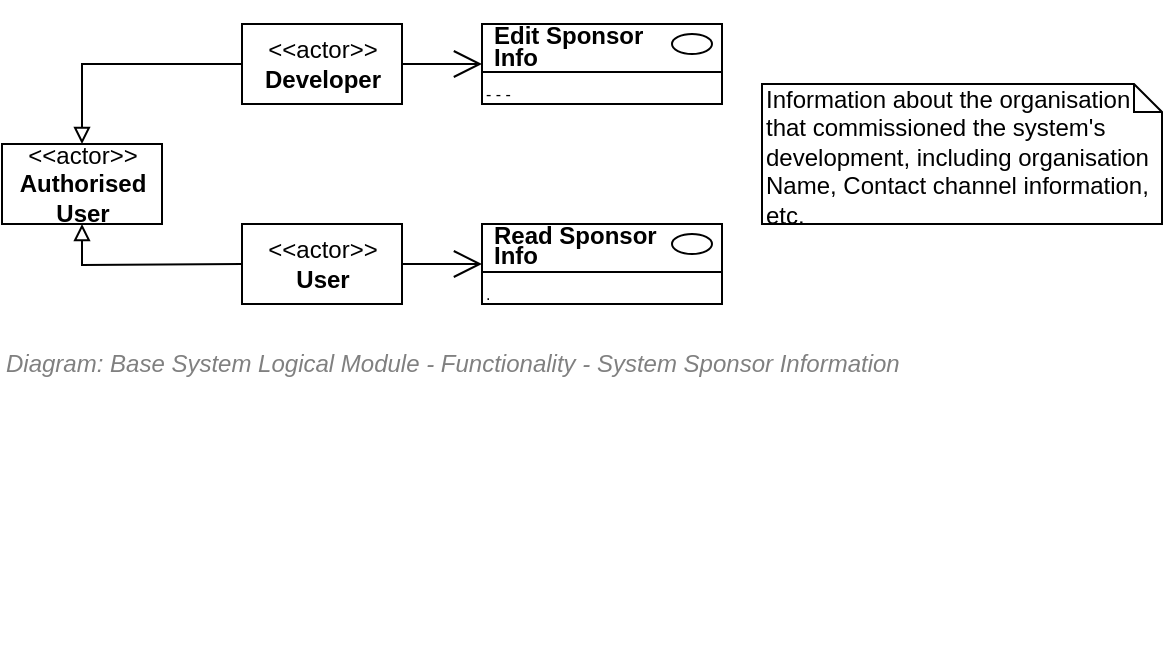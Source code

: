<mxfile compressed="false" version="20.3.0" type="device">
  <diagram name="Functionality/System Logical Module/Sponsor Information" id="qD6M_oxDVMBFMefki04I">
    <mxGraphModel dx="782" dy="549" grid="1" gridSize="10" guides="1" tooltips="1" connect="1" arrows="1" fold="1" page="1" pageScale="1" pageWidth="827" pageHeight="1169" math="0" shadow="0">
      <root>
        <mxCell id="EUdj9k4-ygwC6GXZzMeQ-0" />
        <mxCell id="DUBSgx6bod0XztLXTJJ8-1" value="Notes" parent="EUdj9k4-ygwC6GXZzMeQ-0" />
        <mxCell id="DUBSgx6bod0XztLXTJJ8-0" value="Information about the organisation that commissioned the system&#39;s development, including organisation Name, Contact channel information, etc." style="shape=note;whiteSpace=wrap;html=1;size=14;verticalAlign=top;align=left;spacingTop=-6;strokeWidth=1;fillColor=none;fontSize=12;" parent="DUBSgx6bod0XztLXTJJ8-1" vertex="1">
          <mxGeometry x="500" y="190" width="200" height="70" as="geometry" />
        </mxCell>
        <mxCell id="y_7dkP2vaX2RMSq6GHMM-0" style="edgeStyle=orthogonalEdgeStyle;rounded=0;orthogonalLoop=1;jettySize=auto;html=1;endArrow=block;endFill=0;" edge="1" parent="DUBSgx6bod0XztLXTJJ8-1" source="y_7dkP2vaX2RMSq6GHMM-1" target="y_7dkP2vaX2RMSq6GHMM-2">
          <mxGeometry relative="1" as="geometry" />
        </mxCell>
        <mxCell id="y_7dkP2vaX2RMSq6GHMM-1" value="&amp;lt;&amp;lt;actor&amp;gt;&amp;gt;&lt;br&gt;&lt;b&gt;Developer&lt;br&gt;&lt;/b&gt;" style="text;html=1;align=center;verticalAlign=middle;dashed=0;fillColor=#ffffff;strokeColor=#000000;" vertex="1" parent="DUBSgx6bod0XztLXTJJ8-1">
          <mxGeometry x="240" y="160" width="80" height="40" as="geometry" />
        </mxCell>
        <mxCell id="y_7dkP2vaX2RMSq6GHMM-2" value="&amp;lt;&amp;lt;actor&amp;gt;&amp;gt;&lt;br&gt;&lt;b&gt;Authorised&lt;br&gt;User&lt;br&gt;&lt;/b&gt;" style="text;html=1;align=center;verticalAlign=middle;dashed=0;fillColor=#ffffff;strokeColor=#000000;" vertex="1" parent="DUBSgx6bod0XztLXTJJ8-1">
          <mxGeometry x="120" y="220" width="80" height="40" as="geometry" />
        </mxCell>
        <mxCell id="y_7dkP2vaX2RMSq6GHMM-3" value="" style="fontStyle=1;align=left;verticalAlign=top;childLayout=stackLayout;horizontal=1;horizontalStack=0;resizeParent=1;resizeParentMax=0;resizeLast=0;marginBottom=0;" vertex="1" parent="DUBSgx6bod0XztLXTJJ8-1">
          <mxGeometry x="360" y="160" width="120" height="40" as="geometry" />
        </mxCell>
        <mxCell id="y_7dkP2vaX2RMSq6GHMM-4" value="&lt;p style=&quot;line-height: 0.9;&quot;&gt;Edit Sponsor &lt;br&gt;Info&lt;/p&gt;" style="html=1;align=left;spacingLeft=4;verticalAlign=middle;strokeColor=none;fillColor=none;fontStyle=1;spacingTop=2;" vertex="1" parent="y_7dkP2vaX2RMSq6GHMM-3">
          <mxGeometry width="120" height="20" as="geometry" />
        </mxCell>
        <mxCell id="y_7dkP2vaX2RMSq6GHMM-5" value="" style="shape=ellipse;" vertex="1" parent="y_7dkP2vaX2RMSq6GHMM-4">
          <mxGeometry x="1" width="20" height="10" relative="1" as="geometry">
            <mxPoint x="-25" y="5" as="offset" />
          </mxGeometry>
        </mxCell>
        <mxCell id="y_7dkP2vaX2RMSq6GHMM-6" value="" style="line;strokeWidth=1;fillColor=none;align=left;verticalAlign=middle;spacingTop=-1;spacingLeft=3;spacingRight=3;rotatable=0;labelPosition=right;points=[];portConstraint=eastwest;" vertex="1" parent="y_7dkP2vaX2RMSq6GHMM-3">
          <mxGeometry y="20" width="120" height="8" as="geometry" />
        </mxCell>
        <mxCell id="y_7dkP2vaX2RMSq6GHMM-7" value="- - -" style="html=1;align=left;spacingLeft=4;verticalAlign=top;strokeColor=none;fillColor=none;fontSize=8;spacing=-2;" vertex="1" parent="y_7dkP2vaX2RMSq6GHMM-3">
          <mxGeometry y="28" width="120" height="12" as="geometry" />
        </mxCell>
        <mxCell id="y_7dkP2vaX2RMSq6GHMM-8" value="" style="endArrow=open;endFill=1;endSize=12;html=1;strokeColor=#000000;fontSize=10;entryX=0;entryY=0.5;entryDx=0;entryDy=0;" edge="1" parent="DUBSgx6bod0XztLXTJJ8-1">
          <mxGeometry width="160" relative="1" as="geometry">
            <mxPoint x="320" y="180" as="sourcePoint" />
            <mxPoint x="360" y="180" as="targetPoint" />
          </mxGeometry>
        </mxCell>
        <mxCell id="y_7dkP2vaX2RMSq6GHMM-9" style="edgeStyle=orthogonalEdgeStyle;rounded=0;orthogonalLoop=1;jettySize=auto;html=1;entryX=0.5;entryY=1;entryDx=0;entryDy=0;endArrow=block;endFill=0;" edge="1" parent="DUBSgx6bod0XztLXTJJ8-1" target="y_7dkP2vaX2RMSq6GHMM-2">
          <mxGeometry relative="1" as="geometry">
            <mxPoint x="240" y="280" as="sourcePoint" />
            <mxPoint x="200" y="280" as="targetPoint" />
          </mxGeometry>
        </mxCell>
        <mxCell id="y_7dkP2vaX2RMSq6GHMM-15" value="&amp;lt;&amp;lt;actor&amp;gt;&amp;gt;&lt;br&gt;&lt;b&gt;User&lt;br&gt;&lt;/b&gt;" style="text;html=1;align=center;verticalAlign=middle;dashed=0;fillColor=#ffffff;strokeColor=#000000;" vertex="1" parent="DUBSgx6bod0XztLXTJJ8-1">
          <mxGeometry x="240" y="260" width="80" height="40" as="geometry" />
        </mxCell>
        <mxCell id="y_7dkP2vaX2RMSq6GHMM-16" value="" style="fontStyle=1;align=left;verticalAlign=top;childLayout=stackLayout;horizontal=1;horizontalStack=0;resizeParent=1;resizeParentMax=0;resizeLast=0;marginBottom=0;" vertex="1" parent="DUBSgx6bod0XztLXTJJ8-1">
          <mxGeometry x="360" y="260" width="120" height="40" as="geometry" />
        </mxCell>
        <mxCell id="y_7dkP2vaX2RMSq6GHMM-17" value="&lt;p style=&quot;line-height: 0.8;&quot;&gt;Read Sponsor&lt;br&gt;Info&lt;/p&gt;" style="html=1;align=left;spacingLeft=4;verticalAlign=middle;strokeColor=none;fillColor=none;fontStyle=1;spacingTop=2;" vertex="1" parent="y_7dkP2vaX2RMSq6GHMM-16">
          <mxGeometry width="120" height="20" as="geometry" />
        </mxCell>
        <mxCell id="y_7dkP2vaX2RMSq6GHMM-18" value="" style="shape=ellipse;" vertex="1" parent="y_7dkP2vaX2RMSq6GHMM-17">
          <mxGeometry x="1" width="20" height="10" relative="1" as="geometry">
            <mxPoint x="-25" y="5" as="offset" />
          </mxGeometry>
        </mxCell>
        <mxCell id="y_7dkP2vaX2RMSq6GHMM-19" value="" style="line;strokeWidth=1;fillColor=none;align=left;verticalAlign=middle;spacingTop=-1;spacingLeft=3;spacingRight=3;rotatable=0;labelPosition=right;points=[];portConstraint=eastwest;" vertex="1" parent="y_7dkP2vaX2RMSq6GHMM-16">
          <mxGeometry y="20" width="120" height="8" as="geometry" />
        </mxCell>
        <mxCell id="y_7dkP2vaX2RMSq6GHMM-20" value="." style="html=1;align=left;spacingLeft=4;verticalAlign=top;strokeColor=none;fillColor=none;fontSize=8;spacing=-2;" vertex="1" parent="y_7dkP2vaX2RMSq6GHMM-16">
          <mxGeometry y="28" width="120" height="12" as="geometry" />
        </mxCell>
        <mxCell id="y_7dkP2vaX2RMSq6GHMM-22" value="" style="endArrow=open;endFill=1;endSize=12;html=1;strokeColor=#000000;fontSize=10;entryX=0;entryY=1;entryDx=0;entryDy=0;exitX=1;exitY=0.5;exitDx=0;exitDy=0;" edge="1" parent="DUBSgx6bod0XztLXTJJ8-1" source="y_7dkP2vaX2RMSq6GHMM-15" target="y_7dkP2vaX2RMSq6GHMM-17">
          <mxGeometry width="160" relative="1" as="geometry">
            <mxPoint x="330.0" y="280" as="sourcePoint" />
            <mxPoint x="370.0" y="280" as="targetPoint" />
          </mxGeometry>
        </mxCell>
        <mxCell id="3p7hJ3qPCMq-kQCpYzpF-1" value="Diagram/Use Cases" parent="EUdj9k4-ygwC6GXZzMeQ-0" />
        <mxCell id="j_jQY6_MoA7ddAZkF85R-0" value="Title/Diagram" parent="EUdj9k4-ygwC6GXZzMeQ-0" />
        <mxCell id="j_jQY6_MoA7ddAZkF85R-1" value="&lt;font style=&quot;font-size: 12px&quot;&gt;Diagram: Base System Logical Module -&amp;nbsp;Functionality -&amp;nbsp;System Sponsor Information&lt;/font&gt;" style="text;strokeColor=none;fillColor=none;html=1;fontSize=12;fontStyle=2;verticalAlign=middle;align=left;shadow=0;glass=0;comic=0;opacity=30;fontColor=#808080;" parent="j_jQY6_MoA7ddAZkF85R-0" vertex="1">
          <mxGeometry x="120" y="320" width="520" height="20" as="geometry" />
        </mxCell>
        <mxCell id="EUdj9k4-ygwC6GXZzMeQ-1" value="About" parent="EUdj9k4-ygwC6GXZzMeQ-0" />
        <UserObject label="" tooltip="ABOUT&#xa;&#xa;The sponsor is the organisation that is paying for the development of the system.&#xa;&#xa;&#xa;&#xa;Note that a User Interface will most probably want to refer to the Reseller information." id="d_qLapBw-uQUA25uXczn-0">
          <mxCell style="shape=image;html=1;verticalAlign=top;verticalLabelPosition=bottom;labelBackgroundColor=#ffffff;imageAspect=0;aspect=fixed;image=https://cdn1.iconfinder.com/data/icons/hawcons/32/699014-icon-28-information-128.png;shadow=0;dashed=0;fontFamily=Helvetica;fontSize=12;fontColor=#000000;align=center;strokeColor=#000000;fillColor=#505050;dashPattern=1 1;" parent="EUdj9k4-ygwC6GXZzMeQ-1" vertex="1">
            <mxGeometry x="660" y="460" width="20" height="20" as="geometry" />
          </mxCell>
        </UserObject>
      </root>
    </mxGraphModel>
  </diagram>
</mxfile>
